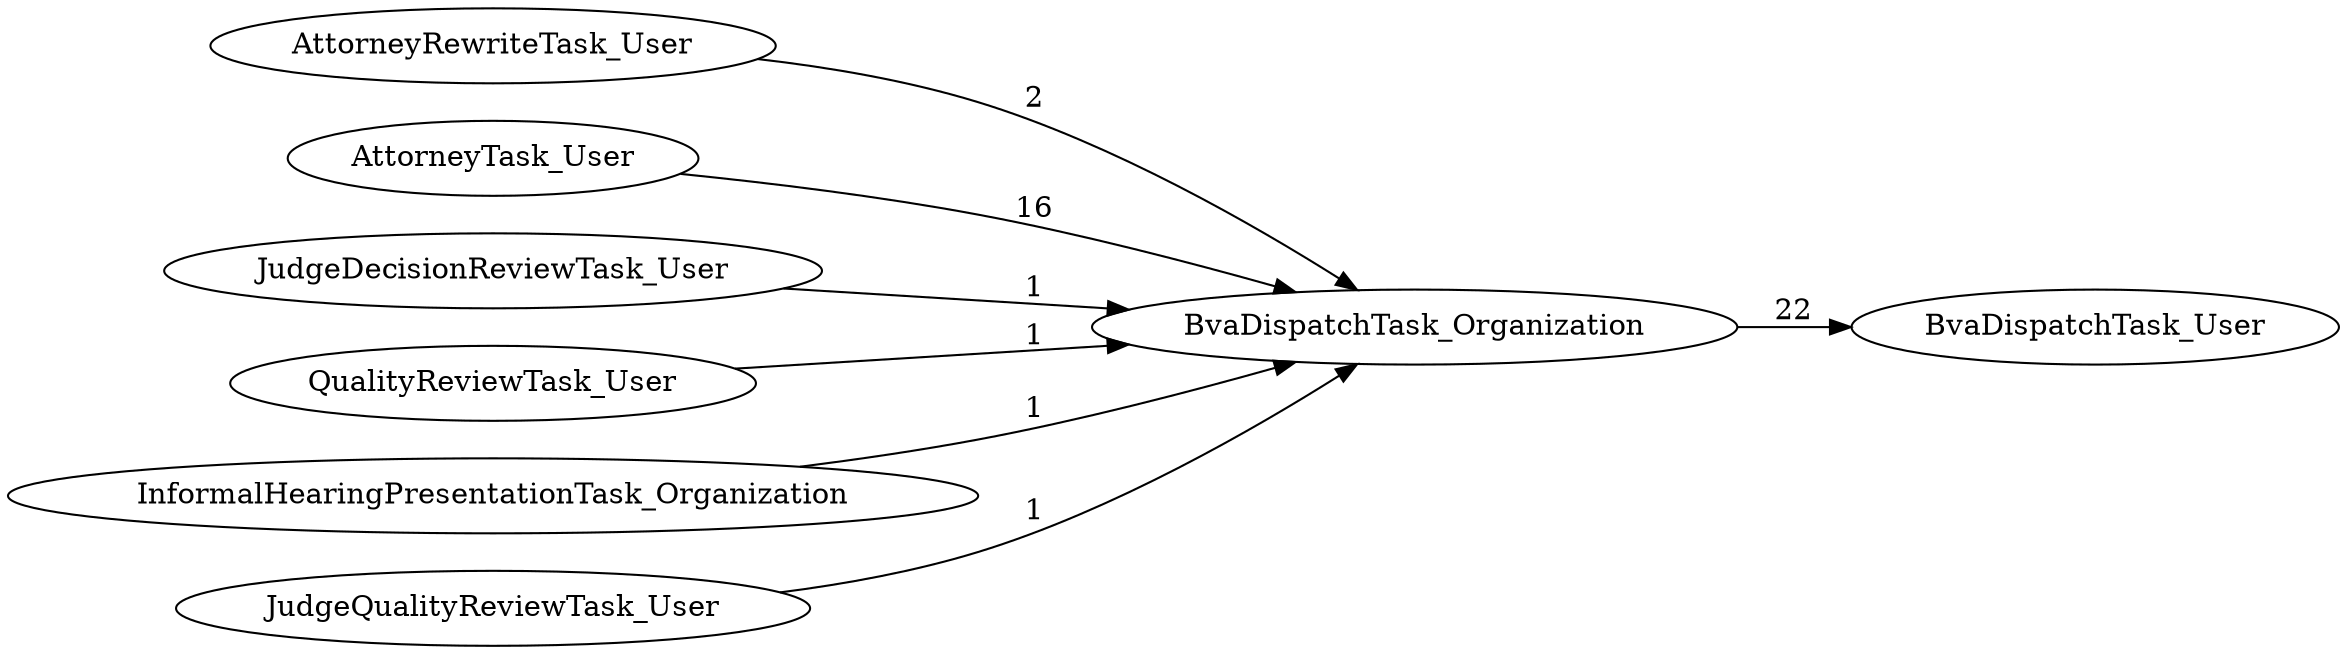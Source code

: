 digraph G {
rankdir="LR";
"AttorneyRewriteTask_User" -> "BvaDispatchTask_Organization" [label=2]
"BvaDispatchTask_Organization" -> "BvaDispatchTask_User" [label=22]
"AttorneyTask_User" -> "BvaDispatchTask_Organization" [label=16]
"JudgeDecisionReviewTask_User" -> "BvaDispatchTask_Organization" [label=1]
"QualityReviewTask_User" -> "BvaDispatchTask_Organization" [label=1]
"InformalHearingPresentationTask_Organization" -> "BvaDispatchTask_Organization" [label=1]
"JudgeQualityReviewTask_User" -> "BvaDispatchTask_Organization" [label=1]
}
